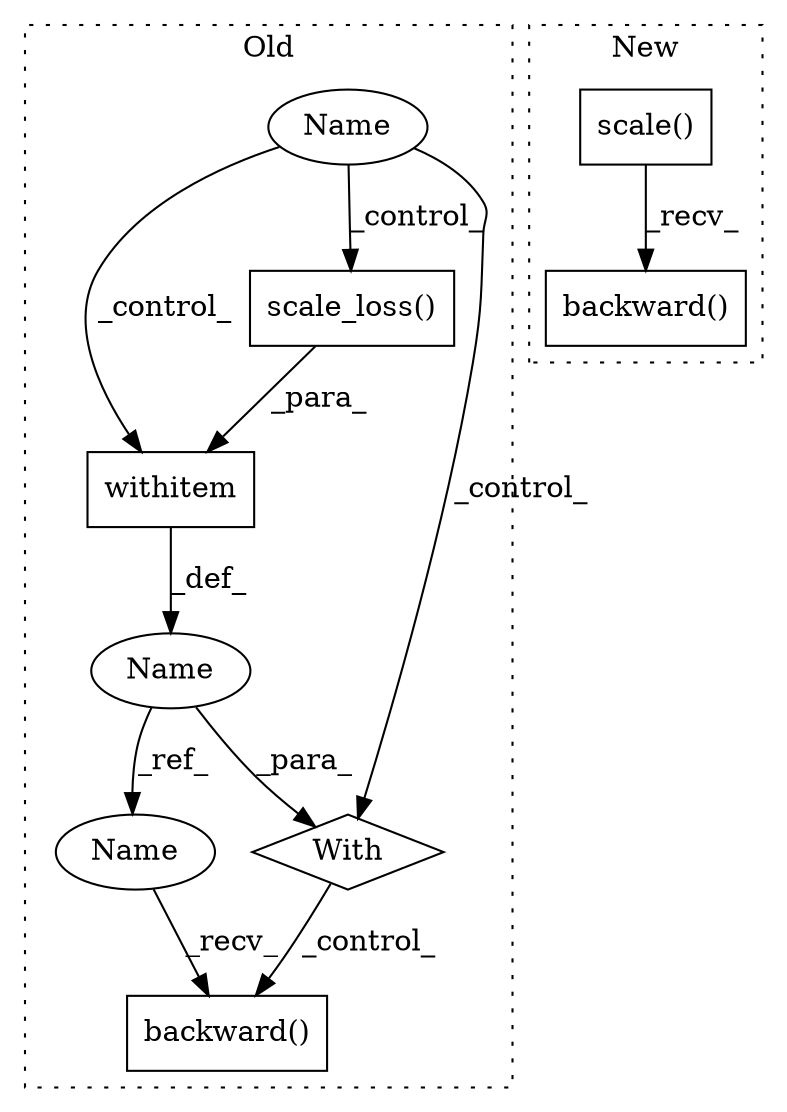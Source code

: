 digraph G {
subgraph cluster0 {
1 [label="withitem" a="49" s="1836" l="3" shape="box"];
3 [label="With" a="39" s="1831,1839" l="5,59" shape="diamond"];
4 [label="Name" a="87" s="1865" l="11" shape="ellipse"];
5 [label="backward()" a="75" s="1898" l="22" shape="box"];
7 [label="scale_loss()" a="75" s="1836,1860" l="15,1" shape="box"];
8 [label="Name" a="87" s="1806" l="7" shape="ellipse"];
9 [label="Name" a="87" s="1898" l="11" shape="ellipse"];
label = "Old";
style="dotted";
}
subgraph cluster1 {
2 [label="backward()" a="75" s="1877" l="34" shape="box"];
6 [label="scale()" a="75" s="1877,1899" l="18,1" shape="box"];
label = "New";
style="dotted";
}
1 -> 4 [label="_def_"];
3 -> 5 [label="_control_"];
4 -> 3 [label="_para_"];
4 -> 9 [label="_ref_"];
6 -> 2 [label="_recv_"];
7 -> 1 [label="_para_"];
8 -> 7 [label="_control_"];
8 -> 1 [label="_control_"];
8 -> 3 [label="_control_"];
9 -> 5 [label="_recv_"];
}